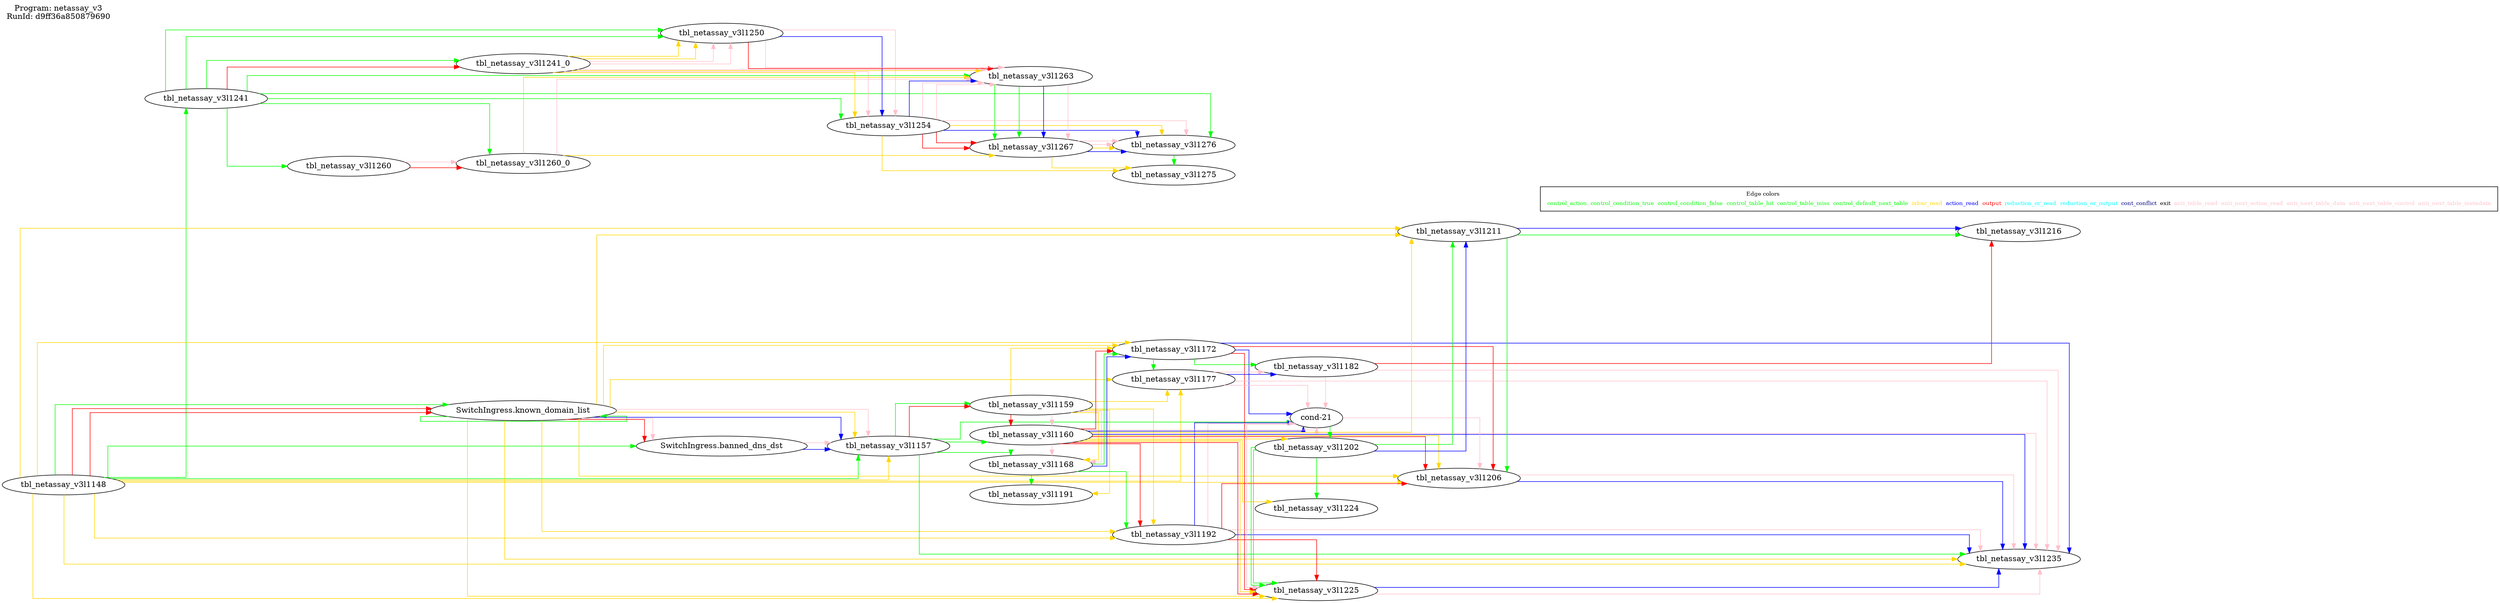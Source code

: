 digraph table_deps {
  splines=ortho; rankdir=LR;
  label="Program: netassay_v3
RunId: d9ff36a850879690
";
  labelloc=t; labeljust=l;
  { "tbl_netassay_v3l1148"; "tbl_netassay_v3l1241"; "tbl_netassay_v3l1260"; }
  { rank = same; "SwitchIngress.known_domain_list"; "tbl_netassay_v3l1241_0"; "tbl_netassay_v3l1260_0"; }
  { rank = same; "SwitchIngress.banned_dns_dst"; "tbl_netassay_v3l1250"; }
  { rank = same; "tbl_netassay_v3l1157"; "tbl_netassay_v3l1254"; }
  { rank = same; "tbl_netassay_v3l1159"; "tbl_netassay_v3l1263"; "tbl_netassay_v3l1267"; }
  { rank = same; "tbl_netassay_v3l1172"; "tbl_netassay_v3l1177"; "tbl_netassay_v3l1192"; "tbl_netassay_v3l1275"; "tbl_netassay_v3l1276"; }
  { rank = same; "tbl_netassay_v3l1160"; "tbl_netassay_v3l1168"; "tbl_netassay_v3l1191"; "tbl_netassay_v3l1267"; }
  { rank = same; "cond-21"; "tbl_netassay_v3l1182"; "tbl_netassay_v3l1202"; "tbl_netassay_v3l1224"; "tbl_netassay_v3l1225"; }
  { rank = same; "tbl_netassay_v3l1216"; "tbl_netassay_v3l1235"; }
  { rank = same; "tbl_netassay_v3l1206"; "tbl_netassay_v3l1211"; }
   "tbl_netassay_v3l1148" -> "tbl_netassay_v3l1241" [ label= "",color=green ];
   "tbl_netassay_v3l1241" -> "tbl_netassay_v3l1241_0" [ label= "",color=green ];
   "tbl_netassay_v3l1241" -> "tbl_netassay_v3l1260" [ label= "",color=green ];
   "tbl_netassay_v3l1241" -> "tbl_netassay_v3l1250" [ label= "",color=green ];
   "tbl_netassay_v3l1241" -> "tbl_netassay_v3l1260_0" [ label= "",color=green ];
   "tbl_netassay_v3l1241" -> "tbl_netassay_v3l1250" [ label= "",color=green ];
   "tbl_netassay_v3l1241" -> "tbl_netassay_v3l1254" [ label= "",color=green ];
   "tbl_netassay_v3l1241" -> "tbl_netassay_v3l1263" [ label= "",color=green ];
   "tbl_netassay_v3l1241" -> "tbl_netassay_v3l1276" [ label= "",color=green ];
   "tbl_netassay_v3l1263" -> "tbl_netassay_v3l1267" [ label= "",color=green ];
   "tbl_netassay_v3l1263" -> "tbl_netassay_v3l1267" [ label= "",color=green ];
   "tbl_netassay_v3l1276" -> "tbl_netassay_v3l1275" [ label= "",color=green ];
   "tbl_netassay_v3l1148" -> "SwitchIngress.known_domain_list" [ label= "",color=green ];
   "tbl_netassay_v3l1148" -> "SwitchIngress.banned_dns_dst" [ label= "",color=green ];
   "tbl_netassay_v3l1148" -> "tbl_netassay_v3l1157" [ label= "",color=green ];
   "SwitchIngress.known_domain_list" -> "SwitchIngress.known_domain_list" [ label= "",color=green ];
   "tbl_netassay_v3l1157" -> "tbl_netassay_v3l1159" [ label= "",color=green ];
   "tbl_netassay_v3l1157" -> "tbl_netassay_v3l1160" [ label= "",color=green ];
   "tbl_netassay_v3l1157" -> "tbl_netassay_v3l1168" [ label= "",color=green ];
   "tbl_netassay_v3l1157" -> "cond-21" [ label= "",color=green ];
   "tbl_netassay_v3l1157" -> "tbl_netassay_v3l1235" [ label= "",color=green ];
   "tbl_netassay_v3l1168" -> "tbl_netassay_v3l1191" [ label= "",color=green ];
   "tbl_netassay_v3l1168" -> "tbl_netassay_v3l1192" [ label= "",color=green ];
   "tbl_netassay_v3l1168" -> "tbl_netassay_v3l1172" [ label= "",color=green ];
   "tbl_netassay_v3l1172" -> "tbl_netassay_v3l1177" [ label= "",color=green ];
   "tbl_netassay_v3l1172" -> "tbl_netassay_v3l1182" [ label= "",color=green ];
   "cond-21" -> "tbl_netassay_v3l1202" [ label= "",color=green ];
   "tbl_netassay_v3l1202" -> "tbl_netassay_v3l1224" [ label= "",color=green ];
   "tbl_netassay_v3l1202" -> "tbl_netassay_v3l1225" [ label= "",color=green ];
   "tbl_netassay_v3l1202" -> "tbl_netassay_v3l1225" [ label= "",color=green ];
   "tbl_netassay_v3l1202" -> "tbl_netassay_v3l1211" [ label= "",color=green ];
   "tbl_netassay_v3l1211" -> "tbl_netassay_v3l1206" [ label= "",color=green ];
   "tbl_netassay_v3l1211" -> "tbl_netassay_v3l1216" [ label= "",color=green ];
   "tbl_netassay_v3l1241" -> "tbl_netassay_v3l1241_0" [ label= "",color=red ];
   "tbl_netassay_v3l1241_0" -> "tbl_netassay_v3l1250" [ label= "",color=gold ];
   "tbl_netassay_v3l1260" -> "tbl_netassay_v3l1260_0" [ label= "",color=red ];
   "tbl_netassay_v3l1241_0" -> "tbl_netassay_v3l1250" [ label= "",color=gold ];
   "tbl_netassay_v3l1250" -> "tbl_netassay_v3l1254" [ label= "",color=blue ];
   "tbl_netassay_v3l1241_0" -> "tbl_netassay_v3l1254" [ label= "",color=gold ];
   "tbl_netassay_v3l1254" -> "tbl_netassay_v3l1263" [ label= "",color=blue ];
   "tbl_netassay_v3l1254" -> "tbl_netassay_v3l1263" [ label= "",color=pink ];
   "tbl_netassay_v3l1250" -> "tbl_netassay_v3l1263" [ label= "",color=red ];
   "tbl_netassay_v3l1241_0" -> "tbl_netassay_v3l1263" [ label= "",color=gold ];
   "tbl_netassay_v3l1260_0" -> "tbl_netassay_v3l1263" [ label= "",color=gold ];
   "tbl_netassay_v3l1263" -> "tbl_netassay_v3l1267" [ label= "",color=blue ];
   "tbl_netassay_v3l1263" -> "tbl_netassay_v3l1267" [ label= "",color=pink ];
   "tbl_netassay_v3l1254" -> "tbl_netassay_v3l1267" [ label= "",color=red ];
   "tbl_netassay_v3l1260_0" -> "tbl_netassay_v3l1267" [ label= "",color=gold ];
   "tbl_netassay_v3l1254" -> "tbl_netassay_v3l1267" [ label= "",color=red ];
   "tbl_netassay_v3l1267" -> "tbl_netassay_v3l1276" [ label= "",color=blue ];
   "tbl_netassay_v3l1254" -> "tbl_netassay_v3l1276" [ label= "",color=blue ];
   "tbl_netassay_v3l1267" -> "tbl_netassay_v3l1276" [ label= "",color=gold ];
   "tbl_netassay_v3l1254" -> "tbl_netassay_v3l1276" [ label= "",color=gold ];
   "tbl_netassay_v3l1267" -> "tbl_netassay_v3l1275" [ label= "",color=gold ];
   "tbl_netassay_v3l1254" -> "tbl_netassay_v3l1275" [ label= "",color=gold ];
   "tbl_netassay_v3l1148" -> "SwitchIngress.known_domain_list" [ label= "",color=red ];
   "tbl_netassay_v3l1148" -> "SwitchIngress.known_domain_list" [ label= "",color=red ];
   "SwitchIngress.known_domain_list" -> "SwitchIngress.banned_dns_dst" [ label= "",color=red ];
   "SwitchIngress.banned_dns_dst" -> "tbl_netassay_v3l1157" [ label= "",color=blue ];
   "SwitchIngress.known_domain_list" -> "tbl_netassay_v3l1157" [ label= "",color=blue ];
   "SwitchIngress.known_domain_list" -> "tbl_netassay_v3l1157" [ label= "",color=gold ];
   "tbl_netassay_v3l1148" -> "tbl_netassay_v3l1157" [ label= "",color=gold ];
   "tbl_netassay_v3l1157" -> "tbl_netassay_v3l1159" [ label= "",color=red ];
   "tbl_netassay_v3l1159" -> "tbl_netassay_v3l1160" [ label= "",color=red ];
   "tbl_netassay_v3l1159" -> "tbl_netassay_v3l1168" [ label= "",color=gold ];
   "tbl_netassay_v3l1159" -> "tbl_netassay_v3l1191" [ label= "",color=gold ];
   "tbl_netassay_v3l1160" -> "tbl_netassay_v3l1192" [ label= "",color=red ];
   "tbl_netassay_v3l1159" -> "tbl_netassay_v3l1192" [ label= "",color=gold ];
   "SwitchIngress.known_domain_list" -> "tbl_netassay_v3l1192" [ label= "",color=gold ];
   "tbl_netassay_v3l1148" -> "tbl_netassay_v3l1192" [ label= "",color=gold ];
   "tbl_netassay_v3l1168" -> "tbl_netassay_v3l1172" [ label= "",color=blue ];
   "tbl_netassay_v3l1160" -> "tbl_netassay_v3l1172" [ label= "",color=red ];
   "tbl_netassay_v3l1159" -> "tbl_netassay_v3l1172" [ label= "",color=gold ];
   "SwitchIngress.known_domain_list" -> "tbl_netassay_v3l1172" [ label= "",color=gold ];
   "tbl_netassay_v3l1148" -> "tbl_netassay_v3l1172" [ label= "",color=gold ];
   "SwitchIngress.known_domain_list" -> "tbl_netassay_v3l1177" [ label= "",color=gold ];
   "tbl_netassay_v3l1148" -> "tbl_netassay_v3l1177" [ label= "",color=gold ];
   "tbl_netassay_v3l1159" -> "tbl_netassay_v3l1177" [ label= "",color=gold ];
   "tbl_netassay_v3l1177" -> "tbl_netassay_v3l1182" [ label= "",color=blue ];
   "tbl_netassay_v3l1172" -> "cond-21" [ label= "",color=blue ];
   "tbl_netassay_v3l1160" -> "cond-21" [ label= "",color=blue ];
   "tbl_netassay_v3l1192" -> "cond-21" [ label= "",color=blue ];
   "tbl_netassay_v3l1160" -> "tbl_netassay_v3l1202" [ label= "",color=gold ];
   "tbl_netassay_v3l1160" -> "tbl_netassay_v3l1224" [ label= "",color=gold ];
   "cond-21" -> "tbl_netassay_v3l1225" [ label= "",color=pink ];
   "tbl_netassay_v3l1172" -> "tbl_netassay_v3l1225" [ label= "",color=red ];
   "tbl_netassay_v3l1160" -> "tbl_netassay_v3l1225" [ label= "",color=red ];
   "tbl_netassay_v3l1192" -> "tbl_netassay_v3l1225" [ label= "",color=red ];
   "tbl_netassay_v3l1160" -> "tbl_netassay_v3l1225" [ label= "",color=gold ];
   "SwitchIngress.known_domain_list" -> "tbl_netassay_v3l1225" [ label= "",color=gold ];
   "tbl_netassay_v3l1148" -> "tbl_netassay_v3l1225" [ label= "",color=gold ];
   "tbl_netassay_v3l1202" -> "tbl_netassay_v3l1211" [ label= "",color=blue ];
   "SwitchIngress.known_domain_list" -> "tbl_netassay_v3l1211" [ label= "",color=gold ];
   "tbl_netassay_v3l1148" -> "tbl_netassay_v3l1211" [ label= "",color=gold ];
   "tbl_netassay_v3l1160" -> "tbl_netassay_v3l1211" [ label= "",color=gold ];
   "cond-21" -> "tbl_netassay_v3l1206" [ label= "",color=pink ];
   "tbl_netassay_v3l1172" -> "tbl_netassay_v3l1206" [ label= "",color=red ];
   "tbl_netassay_v3l1160" -> "tbl_netassay_v3l1206" [ label= "",color=red ];
   "tbl_netassay_v3l1192" -> "tbl_netassay_v3l1206" [ label= "",color=red ];
   "tbl_netassay_v3l1160" -> "tbl_netassay_v3l1206" [ label= "",color=gold ];
   "SwitchIngress.known_domain_list" -> "tbl_netassay_v3l1206" [ label= "",color=gold ];
   "tbl_netassay_v3l1148" -> "tbl_netassay_v3l1206" [ label= "",color=gold ];
   "tbl_netassay_v3l1211" -> "tbl_netassay_v3l1216" [ label= "",color=blue ];
   "tbl_netassay_v3l1182" -> "tbl_netassay_v3l1216" [ label= "",color=red ];
   "tbl_netassay_v3l1172" -> "tbl_netassay_v3l1235" [ label= "",color=blue ];
   "tbl_netassay_v3l1160" -> "tbl_netassay_v3l1235" [ label= "",color=blue ];
   "tbl_netassay_v3l1192" -> "tbl_netassay_v3l1235" [ label= "",color=blue ];
   "tbl_netassay_v3l1206" -> "tbl_netassay_v3l1235" [ label= "",color=blue ];
   "tbl_netassay_v3l1225" -> "tbl_netassay_v3l1235" [ label= "",color=blue ];
   "SwitchIngress.known_domain_list" -> "tbl_netassay_v3l1235" [ label= "",color=gold ];
   "tbl_netassay_v3l1148" -> "tbl_netassay_v3l1235" [ label= "",color=gold ];
   "tbl_netassay_v3l1260" -> "tbl_netassay_v3l1260_0" [ label= "",color=pink ];
   "tbl_netassay_v3l1267" -> "tbl_netassay_v3l1276" [ label= "",color=pink ];
   "tbl_netassay_v3l1159" -> "tbl_netassay_v3l1168" [ label= "",color=pink ];
   "tbl_netassay_v3l1159" -> "tbl_netassay_v3l1160" [ label= "",color=pink ];
   "tbl_netassay_v3l1225" -> "tbl_netassay_v3l1235" [ label= "",color=pink ];
   "tbl_netassay_v3l1250" -> "tbl_netassay_v3l1263" [ label= "",color=pink ];
   "tbl_netassay_v3l1250" -> "tbl_netassay_v3l1254" [ label= "",color=pink ];
   "tbl_netassay_v3l1254" -> "tbl_netassay_v3l1263" [ label= "",color=pink ];
   "tbl_netassay_v3l1254" -> "tbl_netassay_v3l1276" [ label= "",color=pink ];
   "tbl_netassay_v3l1267" -> "tbl_netassay_v3l1276" [ label= "",color=pink ];
   "tbl_netassay_v3l1177" -> "cond-21" [ label= "",color=pink ];
   "tbl_netassay_v3l1177" -> "tbl_netassay_v3l1235" [ label= "",color=pink ];
   "tbl_netassay_v3l1177" -> "tbl_netassay_v3l1182" [ label= "",color=pink ];
   "tbl_netassay_v3l1192" -> "cond-21" [ label= "",color=pink ];
   "tbl_netassay_v3l1192" -> "tbl_netassay_v3l1235" [ label= "",color=pink ];
   "tbl_netassay_v3l1206" -> "tbl_netassay_v3l1235" [ label= "",color=pink ];
   "tbl_netassay_v3l1182" -> "cond-21" [ label= "",color=pink ];
   "tbl_netassay_v3l1182" -> "tbl_netassay_v3l1235" [ label= "",color=pink ];
   "SwitchIngress.banned_dns_dst" -> "tbl_netassay_v3l1157" [ label= "",color=pink ];
   "SwitchIngress.known_domain_list" -> "tbl_netassay_v3l1157" [ label= "",color=pink ];
   "SwitchIngress.known_domain_list" -> "SwitchIngress.banned_dns_dst" [ label= "",color=pink ];
   "tbl_netassay_v3l1160" -> "tbl_netassay_v3l1168" [ label= "",color=pink ];
   "tbl_netassay_v3l1160" -> "cond-21" [ label= "",color=pink ];
   "tbl_netassay_v3l1160" -> "tbl_netassay_v3l1235" [ label= "",color=pink ];
   "tbl_netassay_v3l1260_0" -> "tbl_netassay_v3l1263" [ label= "",color=pink ];
   "tbl_netassay_v3l1241_0" -> "tbl_netassay_v3l1250" [ label= "",color=pink ];
   "tbl_netassay_v3l1241_0" -> "tbl_netassay_v3l1250" [ label= "",color=pink ];
   "tbl_netassay_v3l1241_0" -> "tbl_netassay_v3l1263" [ label= "",color=pink ];
   "tbl_netassay_v3l1241_0" -> "tbl_netassay_v3l1254" [ label= "",color=pink ];
  { rank=max;
    subgraph cluster_legend { node [ shape=record; fontsize=10];
      empty [label=<<table border="0" cellborder="0"><tr><td colspan="8">Edge colors</td></tr><tr><td><font color="green">control_action</font></td><td><font color="green">control_condition_true</font></td><td><font color="green">control_condition_false</font></td><td><font color="green">control_table_hit</font></td><td><font color="green">control_table_miss</font></td><td><font color="green">control_default_next_table</font></td><td><font color="gold">ixbar_read</font></td><td><font color="blue">action_read</font></td><td><font color="red">output</font></td><td><font color="cyan">reduction_or_read</font></td><td><font color="cyan">reduction_or_output</font></td><td><font color="navy">cont_conflict</font></td><td><font color="black">exit</font></td><td><font color="pink">anti_table_read</font></td><td><font color="pink">anti_next_action_read</font></td><td><font color="pink">anti_next_table_data</font></td><td><font color="pink">anti_next_table_control</font></td><td><font color="pink">anti_next_table_metadata</font></td></tr></table>>;]
    }
  }
}
